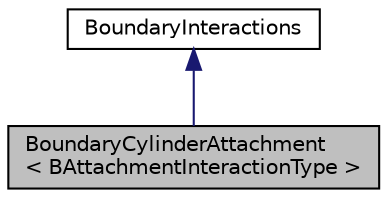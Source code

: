 digraph "BoundaryCylinderAttachment&lt; BAttachmentInteractionType &gt;"
{
 // INTERACTIVE_SVG=YES
  edge [fontname="Helvetica",fontsize="10",labelfontname="Helvetica",labelfontsize="10"];
  node [fontname="Helvetica",fontsize="10",shape=record];
  Node0 [label="BoundaryCylinderAttachment\l\< BAttachmentInteractionType \>",height=0.2,width=0.4,color="black", fillcolor="grey75", style="filled", fontcolor="black"];
  Node1 -> Node0 [dir="back",color="midnightblue",fontsize="10",style="solid",fontname="Helvetica"];
  Node1 [label="BoundaryInteractions",height=0.2,width=0.4,color="black", fillcolor="white", style="filled",URL="$classBoundaryInteractions.html",tooltip="Represents a BoundaryElement interaction with a Bead. "];
}
